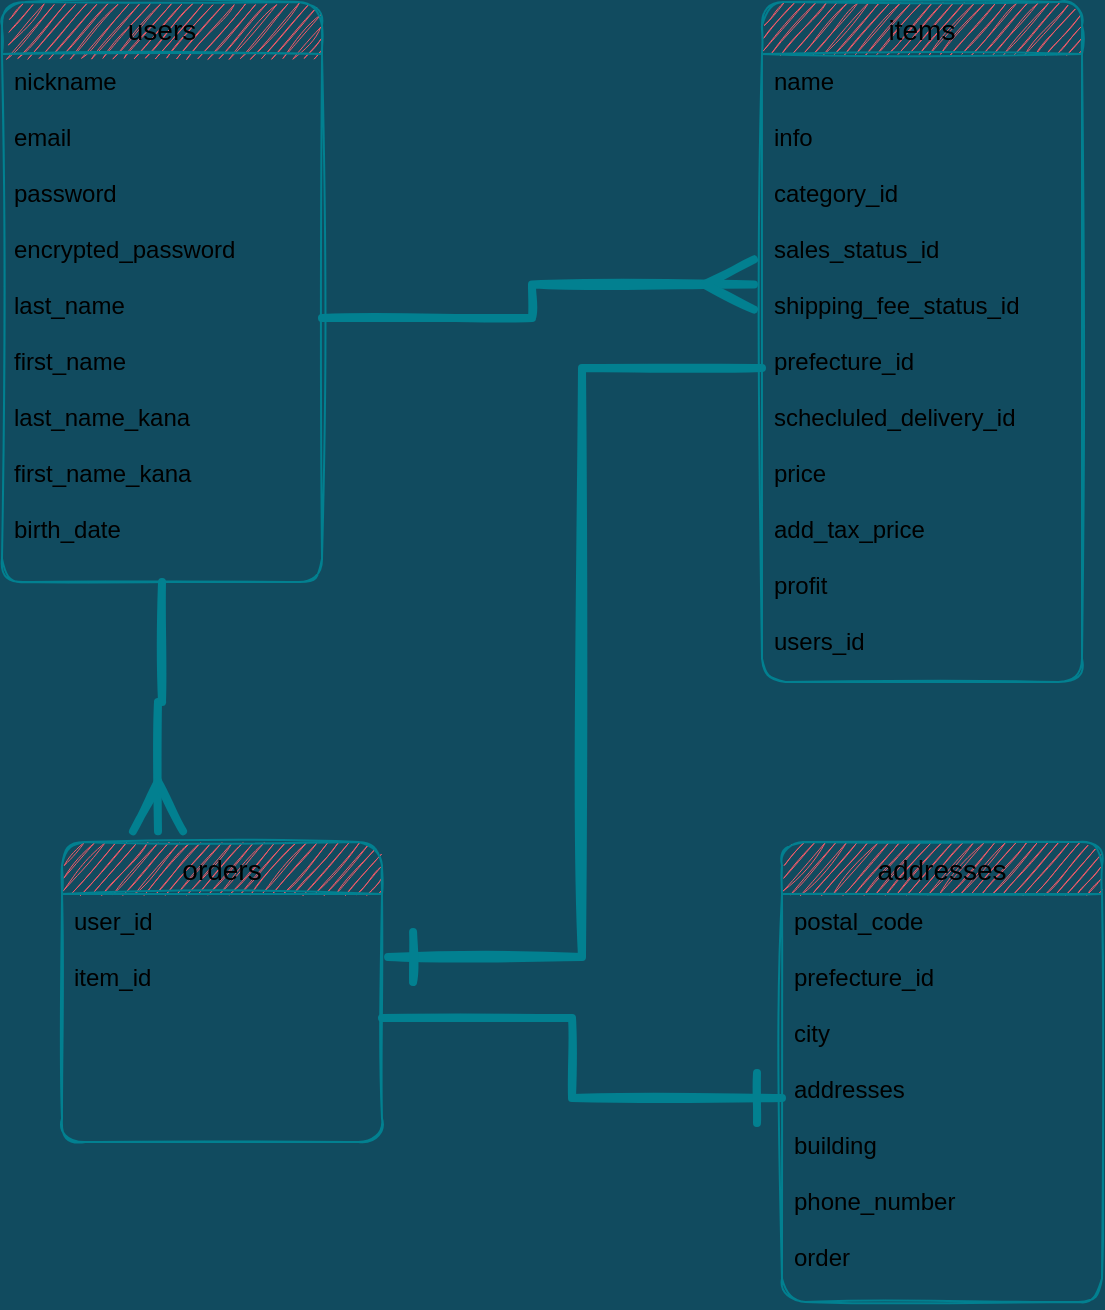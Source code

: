 <mxfile version="13.6.5" pages="2">
    <diagram id="joFPNOjjEMDQGOEBWBZQ" name="ページ1">
        <mxGraphModel dx="953" dy="680" grid="1" gridSize="10" guides="1" tooltips="1" connect="1" arrows="1" fold="1" page="1" pageScale="1" pageWidth="827" pageHeight="1169" background="#114B5F" math="0" shadow="0">
            <root>
                <mxCell id="0"/>
                <mxCell id="1" parent="0"/>
                <mxCell id="103" value="items" style="swimlane;fontStyle=0;childLayout=stackLayout;horizontal=1;startSize=26;horizontalStack=0;resizeParent=1;resizeParentMax=0;resizeLast=0;collapsible=1;marginBottom=0;align=center;fontSize=14;rounded=1;sketch=1;strokeColor=#028090;fillColor=#F45B69;" parent="1" vertex="1">
                    <mxGeometry x="490" y="100" width="160" height="340" as="geometry"/>
                </mxCell>
                <mxCell id="104" value="name&#10;&#10;info&#10;&#10;category_id&#10;&#10;sales_status_id&#10;&#10;shipping_fee_status_id&#10;&#10;prefecture_id&#10;&#10;schecluled_delivery_id&#10;&#10;price&#10;&#10;add_tax_price&#10;&#10;profit&#10;&#10;users_id&#10;&#10;&#10;&#10;&#10;&#10;" style="text;strokeColor=none;fillColor=none;spacingLeft=4;spacingRight=4;overflow=hidden;rotatable=0;points=[[0,0.5],[1,0.5]];portConstraint=eastwest;fontSize=12;" parent="103" vertex="1">
                    <mxGeometry y="26" width="160" height="314" as="geometry"/>
                </mxCell>
                <mxCell id="119" style="edgeStyle=orthogonalEdgeStyle;rounded=0;sketch=1;jumpSize=13;orthogonalLoop=1;jettySize=auto;html=1;entryX=0.3;entryY=-0.036;entryDx=0;entryDy=0;entryPerimeter=0;startSize=20;endArrow=ERmany;endFill=0;endSize=20;strokeColor=#028090;strokeWidth=4;fillColor=#F45B69;fontColor=#E4FDE1;" parent="1" source="99" target="107" edge="1">
                    <mxGeometry relative="1" as="geometry"/>
                </mxCell>
                <mxCell id="99" value="users" style="swimlane;fontStyle=0;childLayout=stackLayout;horizontal=1;startSize=26;horizontalStack=0;resizeParent=1;resizeParentMax=0;resizeLast=0;collapsible=1;marginBottom=0;align=center;fontSize=14;rounded=1;sketch=1;strokeColor=#028090;fillColor=#F45B69;" parent="1" vertex="1">
                    <mxGeometry x="110" y="100" width="160" height="290" as="geometry">
                        <mxRectangle x="80" y="100" width="70" height="26" as="alternateBounds"/>
                    </mxGeometry>
                </mxCell>
                <mxCell id="100" value="nickname&#10;&#10;email &#10;&#10;password&#10;&#10;encrypted_password&#10;&#10;last_name&#10;&#10;first_name&#10;&#10;last_name_kana&#10;&#10;first_name_kana&#10;&#10;birth_date" style="text;strokeColor=none;fillColor=none;spacingLeft=4;spacingRight=4;overflow=hidden;rotatable=0;points=[[0,0.5],[1,0.5]];portConstraint=eastwest;fontSize=12;" parent="99" vertex="1">
                    <mxGeometry y="26" width="160" height="264" as="geometry"/>
                </mxCell>
                <mxCell id="117" style="edgeStyle=orthogonalEdgeStyle;rounded=0;sketch=1;jumpSize=13;orthogonalLoop=1;jettySize=auto;html=1;exitX=1;exitY=0.5;exitDx=0;exitDy=0;entryX=-0.025;entryY=0.367;entryDx=0;entryDy=0;entryPerimeter=0;startSize=20;endArrow=ERmany;endFill=0;endSize=20;strokeColor=#028090;fillColor=#F45B69;fontColor=#E4FDE1;strokeWidth=4;" parent="1" source="100" target="104" edge="1">
                    <mxGeometry relative="1" as="geometry"/>
                </mxCell>
                <mxCell id="118" style="edgeStyle=orthogonalEdgeStyle;rounded=0;sketch=1;jumpSize=13;orthogonalLoop=1;jettySize=auto;html=1;entryX=1.019;entryY=0.254;entryDx=0;entryDy=0;entryPerimeter=0;startSize=20;endArrow=ERone;endFill=0;endSize=20;strokeColor=#028090;strokeWidth=4;fillColor=#F45B69;fontColor=#E4FDE1;" parent="1" source="104" target="108" edge="1">
                    <mxGeometry relative="1" as="geometry"/>
                </mxCell>
                <mxCell id="107" value="orders" style="swimlane;fontStyle=0;childLayout=stackLayout;horizontal=1;startSize=26;horizontalStack=0;resizeParent=1;resizeParentMax=0;resizeLast=0;collapsible=1;marginBottom=0;align=center;fontSize=14;rounded=1;sketch=1;strokeColor=#028090;fillColor=#F45B69;" parent="1" vertex="1">
                    <mxGeometry x="140" y="520" width="160" height="150" as="geometry"/>
                </mxCell>
                <mxCell id="108" value="user_id&#10;&#10;item_id&#10;&#10;&#10;&#10;" style="text;strokeColor=none;fillColor=none;spacingLeft=4;spacingRight=4;overflow=hidden;rotatable=0;points=[[0,0.5],[1,0.5]];portConstraint=eastwest;fontSize=12;" parent="107" vertex="1">
                    <mxGeometry y="26" width="160" height="124" as="geometry"/>
                </mxCell>
                <mxCell id="112" value="addresses" style="swimlane;fontStyle=0;childLayout=stackLayout;horizontal=1;startSize=26;horizontalStack=0;resizeParent=1;resizeParentMax=0;resizeLast=0;collapsible=1;marginBottom=0;align=center;fontSize=14;rounded=1;sketch=1;strokeColor=#028090;fillColor=#F45B69;" parent="1" vertex="1">
                    <mxGeometry x="500" y="520" width="160" height="230" as="geometry"/>
                </mxCell>
                <mxCell id="113" value="postal_code&#10;&#10;prefecture_id&#10;&#10;city&#10;&#10;addresses&#10;&#10;building&#10;&#10;phone_number&#10;&#10;order" style="text;strokeColor=none;fillColor=none;spacingLeft=4;spacingRight=4;overflow=hidden;rotatable=0;points=[[0,0.5],[1,0.5]];portConstraint=eastwest;fontSize=12;" parent="112" vertex="1">
                    <mxGeometry y="26" width="160" height="204" as="geometry"/>
                </mxCell>
                <mxCell id="122" style="edgeStyle=orthogonalEdgeStyle;rounded=0;sketch=1;jumpSize=13;orthogonalLoop=1;jettySize=auto;html=1;exitX=1;exitY=0.5;exitDx=0;exitDy=0;entryX=0;entryY=0.5;entryDx=0;entryDy=0;startSize=20;endArrow=ERone;endFill=0;endSize=20;strokeColor=#028090;strokeWidth=4;fillColor=#F45B69;fontColor=#E4FDE1;" parent="1" source="108" target="113" edge="1">
                    <mxGeometry relative="1" as="geometry"/>
                </mxCell>
            </root>
        </mxGraphModel>
    </diagram>
    <diagram id="IjPYxbFdxiq2a5R-mixm" name="ページ2">
        <mxGraphModel dx="565" dy="680" grid="1" gridSize="10" guides="1" tooltips="1" connect="1" arrows="1" fold="1" page="1" pageScale="1" pageWidth="827" pageHeight="1169" math="0" shadow="0">
            <root>
                <mxCell id="_OLid6Y0gCl5Jqv1dCjP-0"/>
                <mxCell id="_OLid6Y0gCl5Jqv1dCjP-1" parent="_OLid6Y0gCl5Jqv1dCjP-0"/>
            </root>
        </mxGraphModel>
    </diagram>
</mxfile>